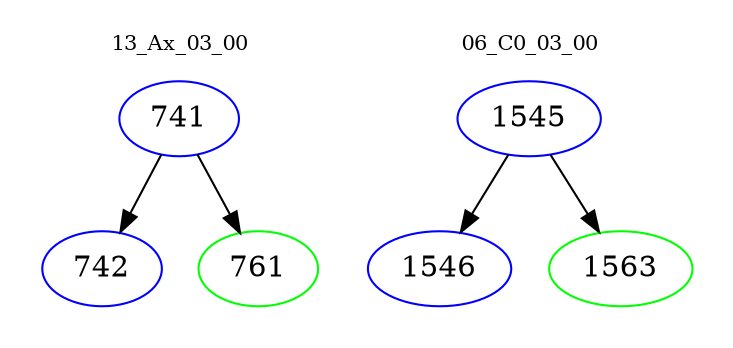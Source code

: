 digraph{
subgraph cluster_0 {
color = white
label = "13_Ax_03_00";
fontsize=10;
T0_741 [label="741", color="blue"]
T0_741 -> T0_742 [color="black"]
T0_742 [label="742", color="blue"]
T0_741 -> T0_761 [color="black"]
T0_761 [label="761", color="green"]
}
subgraph cluster_1 {
color = white
label = "06_C0_03_00";
fontsize=10;
T1_1545 [label="1545", color="blue"]
T1_1545 -> T1_1546 [color="black"]
T1_1546 [label="1546", color="blue"]
T1_1545 -> T1_1563 [color="black"]
T1_1563 [label="1563", color="green"]
}
}

